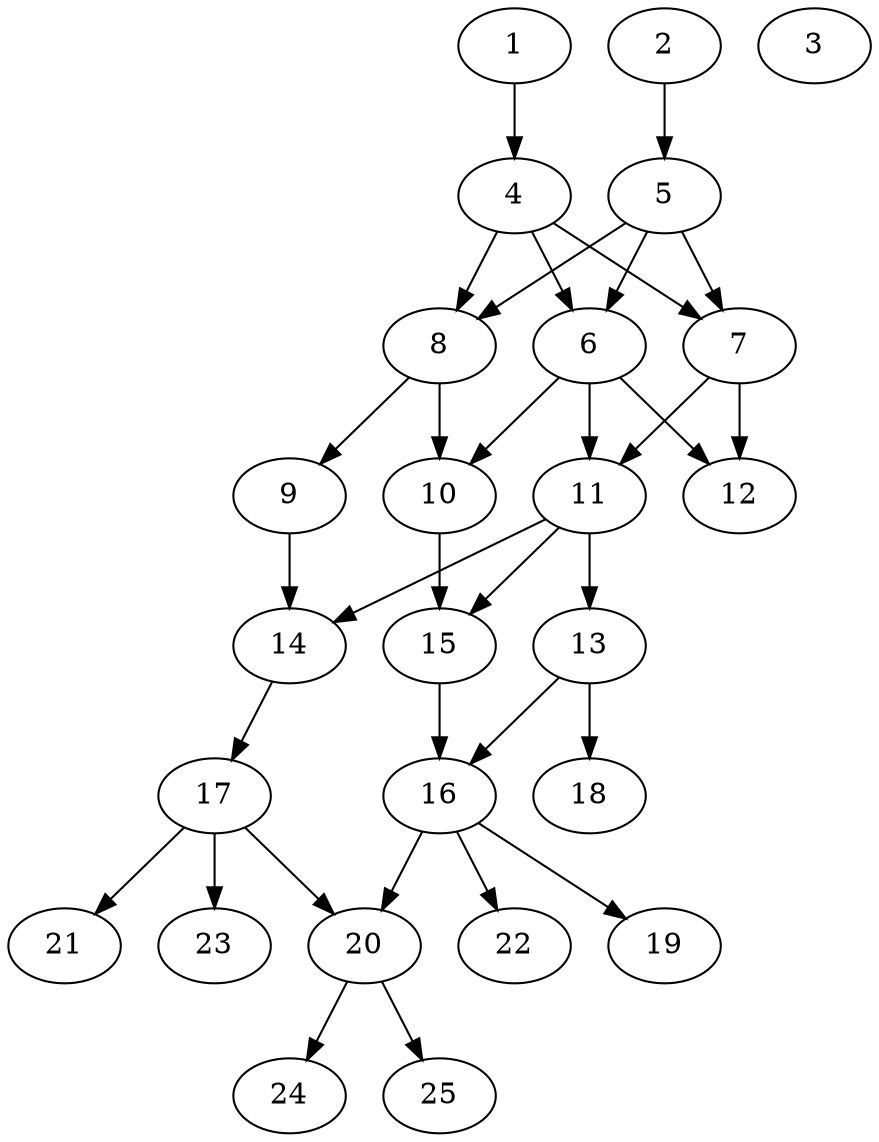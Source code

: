 // DAG automatically generated by daggen at Tue Aug  6 16:26:47 2019
// ./daggen --dot -n 25 --ccr 0.4 --fat 0.5 --regular 0.5 --density 0.6 --mindata 5242880 --maxdata 52428800 
digraph G {
  1 [size="81233920", alpha="0.07", expect_size="32493568"] 
  1 -> 4 [size ="32493568"]
  2 [size="40355840", alpha="0.18", expect_size="16142336"] 
  2 -> 5 [size ="16142336"]
  3 [size="80320000", alpha="0.18", expect_size="32128000"] 
  4 [size="28966400", alpha="0.01", expect_size="11586560"] 
  4 -> 6 [size ="11586560"]
  4 -> 7 [size ="11586560"]
  4 -> 8 [size ="11586560"]
  5 [size="51435520", alpha="0.03", expect_size="20574208"] 
  5 -> 6 [size ="20574208"]
  5 -> 7 [size ="20574208"]
  5 -> 8 [size ="20574208"]
  6 [size="128729600", alpha="0.06", expect_size="51491840"] 
  6 -> 10 [size ="51491840"]
  6 -> 11 [size ="51491840"]
  6 -> 12 [size ="51491840"]
  7 [size="130885120", alpha="0.15", expect_size="52354048"] 
  7 -> 11 [size ="52354048"]
  7 -> 12 [size ="52354048"]
  8 [size="66309120", alpha="0.00", expect_size="26523648"] 
  8 -> 9 [size ="26523648"]
  8 -> 10 [size ="26523648"]
  9 [size="79114240", alpha="0.15", expect_size="31645696"] 
  9 -> 14 [size ="31645696"]
  10 [size="113914880", alpha="0.12", expect_size="45565952"] 
  10 -> 15 [size ="45565952"]
  11 [size="59031040", alpha="0.14", expect_size="23612416"] 
  11 -> 13 [size ="23612416"]
  11 -> 14 [size ="23612416"]
  11 -> 15 [size ="23612416"]
  12 [size="99256320", alpha="0.14", expect_size="39702528"] 
  13 [size="88688640", alpha="0.03", expect_size="35475456"] 
  13 -> 16 [size ="35475456"]
  13 -> 18 [size ="35475456"]
  14 [size="79672320", alpha="0.15", expect_size="31868928"] 
  14 -> 17 [size ="31868928"]
  15 [size="83461120", alpha="0.18", expect_size="33384448"] 
  15 -> 16 [size ="33384448"]
  16 [size="99586560", alpha="0.18", expect_size="39834624"] 
  16 -> 19 [size ="39834624"]
  16 -> 20 [size ="39834624"]
  16 -> 22 [size ="39834624"]
  17 [size="19351040", alpha="0.15", expect_size="7740416"] 
  17 -> 20 [size ="7740416"]
  17 -> 21 [size ="7740416"]
  17 -> 23 [size ="7740416"]
  18 [size="108344320", alpha="0.06", expect_size="43337728"] 
  19 [size="109923840", alpha="0.02", expect_size="43969536"] 
  20 [size="81978880", alpha="0.06", expect_size="32791552"] 
  20 -> 24 [size ="32791552"]
  20 -> 25 [size ="32791552"]
  21 [size="32642560", alpha="0.02", expect_size="13057024"] 
  22 [size="116467200", alpha="0.02", expect_size="46586880"] 
  23 [size="83944960", alpha="0.14", expect_size="33577984"] 
  24 [size="98959360", alpha="0.08", expect_size="39583744"] 
  25 [size="68172800", alpha="0.09", expect_size="27269120"] 
}
